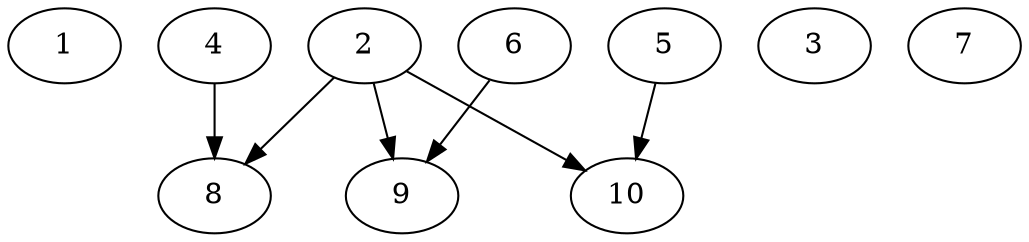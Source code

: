 // DAG automatically generated by daggen at Thu Oct  3 13:58:04 2019
// ./daggen --dot -n 10 --ccr 0.4 --fat 0.9 --regular 0.9 --density 0.5 --mindata 5242880 --maxdata 52428800 
digraph G {
  1 [size="27072000", alpha="0.19", expect_size="10828800"] 
  2 [size="16832000", alpha="0.03", expect_size="6732800"] 
  2 -> 8 [size ="6732800"]
  2 -> 9 [size ="6732800"]
  2 -> 10 [size ="6732800"]
  3 [size="19640320", alpha="0.16", expect_size="7856128"] 
  4 [size="22284800", alpha="0.19", expect_size="8913920"] 
  4 -> 8 [size ="8913920"]
  5 [size="99169280", alpha="0.02", expect_size="39667712"] 
  5 -> 10 [size ="39667712"]
  6 [size="52656640", alpha="0.14", expect_size="21062656"] 
  6 -> 9 [size ="21062656"]
  7 [size="37399040", alpha="0.06", expect_size="14959616"] 
  8 [size="87498240", alpha="0.09", expect_size="34999296"] 
  9 [size="102704640", alpha="0.11", expect_size="41081856"] 
  10 [size="87311360", alpha="0.03", expect_size="34924544"] 
}
